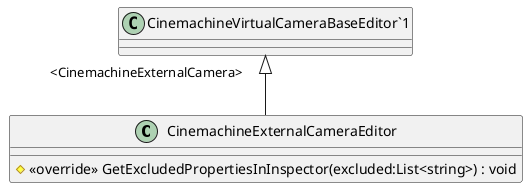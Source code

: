@startuml
class CinemachineExternalCameraEditor {
    # <<override>> GetExcludedPropertiesInInspector(excluded:List<string>) : void
}
"CinemachineVirtualCameraBaseEditor`1" "<CinemachineExternalCamera>" <|-- CinemachineExternalCameraEditor
@enduml
